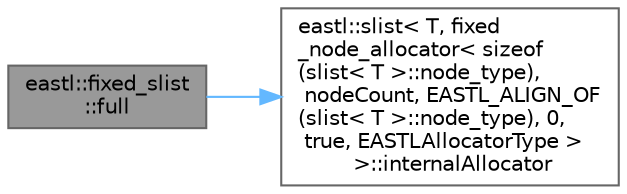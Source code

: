 digraph "eastl::fixed_slist::full"
{
 // LATEX_PDF_SIZE
  bgcolor="transparent";
  edge [fontname=Helvetica,fontsize=10,labelfontname=Helvetica,labelfontsize=10];
  node [fontname=Helvetica,fontsize=10,shape=box,height=0.2,width=0.4];
  rankdir="LR";
  Node1 [id="Node000001",label="eastl::fixed_slist\l::full",height=0.2,width=0.4,color="gray40", fillcolor="grey60", style="filled", fontcolor="black",tooltip=" "];
  Node1 -> Node2 [id="edge2_Node000001_Node000002",color="steelblue1",style="solid",tooltip=" "];
  Node2 [id="Node000002",label="eastl::slist\< T, fixed\l_node_allocator\< sizeof\l(slist\< T \>::node_type),\l nodeCount, EASTL_ALIGN_OF\l(slist\< T \>::node_type), 0,\l true, EASTLAllocatorType \>\l \>::internalAllocator",height=0.2,width=0.4,color="grey40", fillcolor="white", style="filled",URL="$classeastl_1_1slist.html#ad5bd1878b176d6ff6cd70458ed2faaae",tooltip=" "];
}
